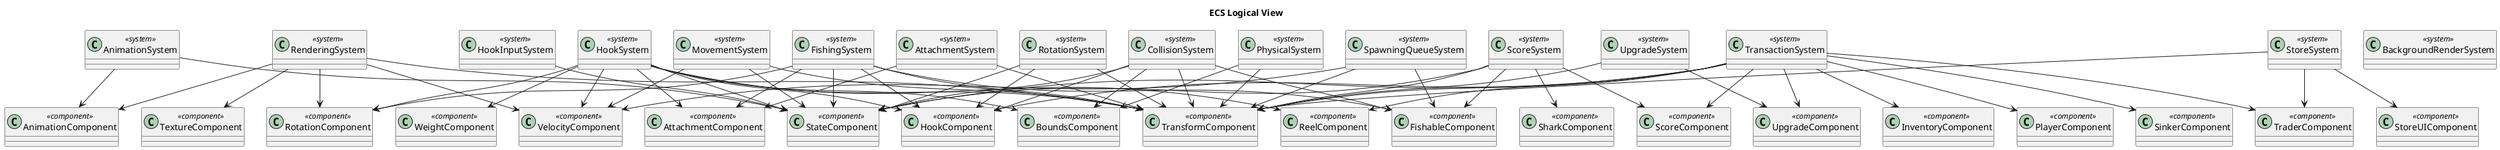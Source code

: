@startuml ecs_logical_view
skinparam classAttributeIconSize 0
title ECS Logical View
class HookSystem <<system>>
class FishingSystem <<system>>
class HookInputSystem <<system>>
class CollisionSystem <<system>>
class MovementSystem <<system>>
class AnimationSystem <<system>>
class AttachmentSystem <<system>>
class RenderingSystem <<system>>
class RotationSystem <<system>>
class UpgradeSystem <<system>>
class PhysicalSystem <<system>>
class BackgroundRenderSystem <<system>>
class ScoreSystem <<system>>
class TransactionSystem <<system>>
class StoreSystem <<system>>
class SpawningQueueSystem <<system>>
class TransformComponent <<component>>
class HookComponent <<component>>
class StateComponent <<component>>
class VelocityComponent <<component>>
class AnimationComponent <<component>>
class RotationComponent <<component>>
class BoundsComponent <<component>>
class AttachmentComponent <<component>>
class ReelComponent <<component>>
class WeightComponent <<component>>
class FishableComponent <<component>>
class ScoreComponent <<component>>
class SharkComponent <<component>>
class TraderComponent <<component>>
class UpgradeComponent <<component>>
class TextureComponent <<component>>
class InventoryComponent <<component>>
class StoreUIComponent <<component>>
class PlayerComponent <<component>>
class SinkerComponent <<component>>
HookSystem --> HookComponent
HookSystem --> TransformComponent
HookSystem --> RotationComponent
HookSystem --> VelocityComponent
HookSystem --> StateComponent
HookSystem --> BoundsComponent
HookSystem --> AttachmentComponent
HookSystem --> ReelComponent
HookSystem --> WeightComponent
FishingSystem --> HookComponent
FishingSystem --> TransformComponent
FishingSystem --> RotationComponent
FishingSystem --> StateComponent
FishingSystem --> AttachmentComponent
FishingSystem --> FishableComponent
HookInputSystem --> StateComponent
CollisionSystem --> HookComponent
CollisionSystem --> TransformComponent
CollisionSystem --> StateComponent
CollisionSystem --> BoundsComponent
CollisionSystem --> FishableComponent
MovementSystem --> TransformComponent
MovementSystem --> VelocityComponent
MovementSystem --> StateComponent
AnimationSystem --> AnimationComponent
AnimationSystem --> StateComponent
AttachmentSystem --> AttachmentComponent
AttachmentSystem --> TransformComponent
RenderingSystem --> TransformComponent
RenderingSystem --> TextureComponent
RenderingSystem --> AnimationComponent
RenderingSystem --> VelocityComponent
RenderingSystem --> RotationComponent
RotationSystem --> TransformComponent
RotationSystem --> HookComponent
RotationSystem --> StateComponent
UpgradeSystem --> UpgradeComponent
UpgradeSystem --> TransformComponent
PhysicalSystem --> TransformComponent
PhysicalSystem --> BoundsComponent
ScoreSystem --> FishableComponent
ScoreSystem --> TransformComponent
ScoreSystem --> ScoreComponent
ScoreSystem --> SharkComponent
ScoreSystem --> StateComponent
TransactionSystem --> TraderComponent
TransactionSystem --> StateComponent
TransactionSystem --> ScoreComponent
TransactionSystem --> PlayerComponent
TransactionSystem --> TransformComponent
TransactionSystem --> UpgradeComponent
TransactionSystem --> InventoryComponent
TransactionSystem --> HookComponent
TransactionSystem --> SinkerComponent
TransactionSystem --> ReelComponent
StoreSystem --> TraderComponent
StoreSystem --> TransformComponent
StoreSystem --> StoreUIComponent
SpawningQueueSystem --> FishableComponent
SpawningQueueSystem --> TransformComponent
SpawningQueueSystem --> VelocityComponent
@enduml